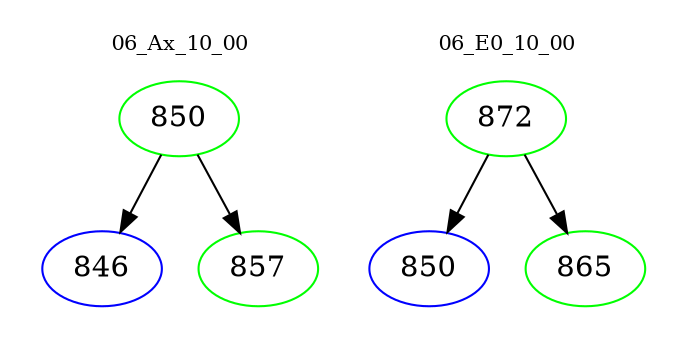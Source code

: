 digraph{
subgraph cluster_0 {
color = white
label = "06_Ax_10_00";
fontsize=10;
T0_850 [label="850", color="green"]
T0_850 -> T0_846 [color="black"]
T0_846 [label="846", color="blue"]
T0_850 -> T0_857 [color="black"]
T0_857 [label="857", color="green"]
}
subgraph cluster_1 {
color = white
label = "06_E0_10_00";
fontsize=10;
T1_872 [label="872", color="green"]
T1_872 -> T1_850 [color="black"]
T1_850 [label="850", color="blue"]
T1_872 -> T1_865 [color="black"]
T1_865 [label="865", color="green"]
}
}
